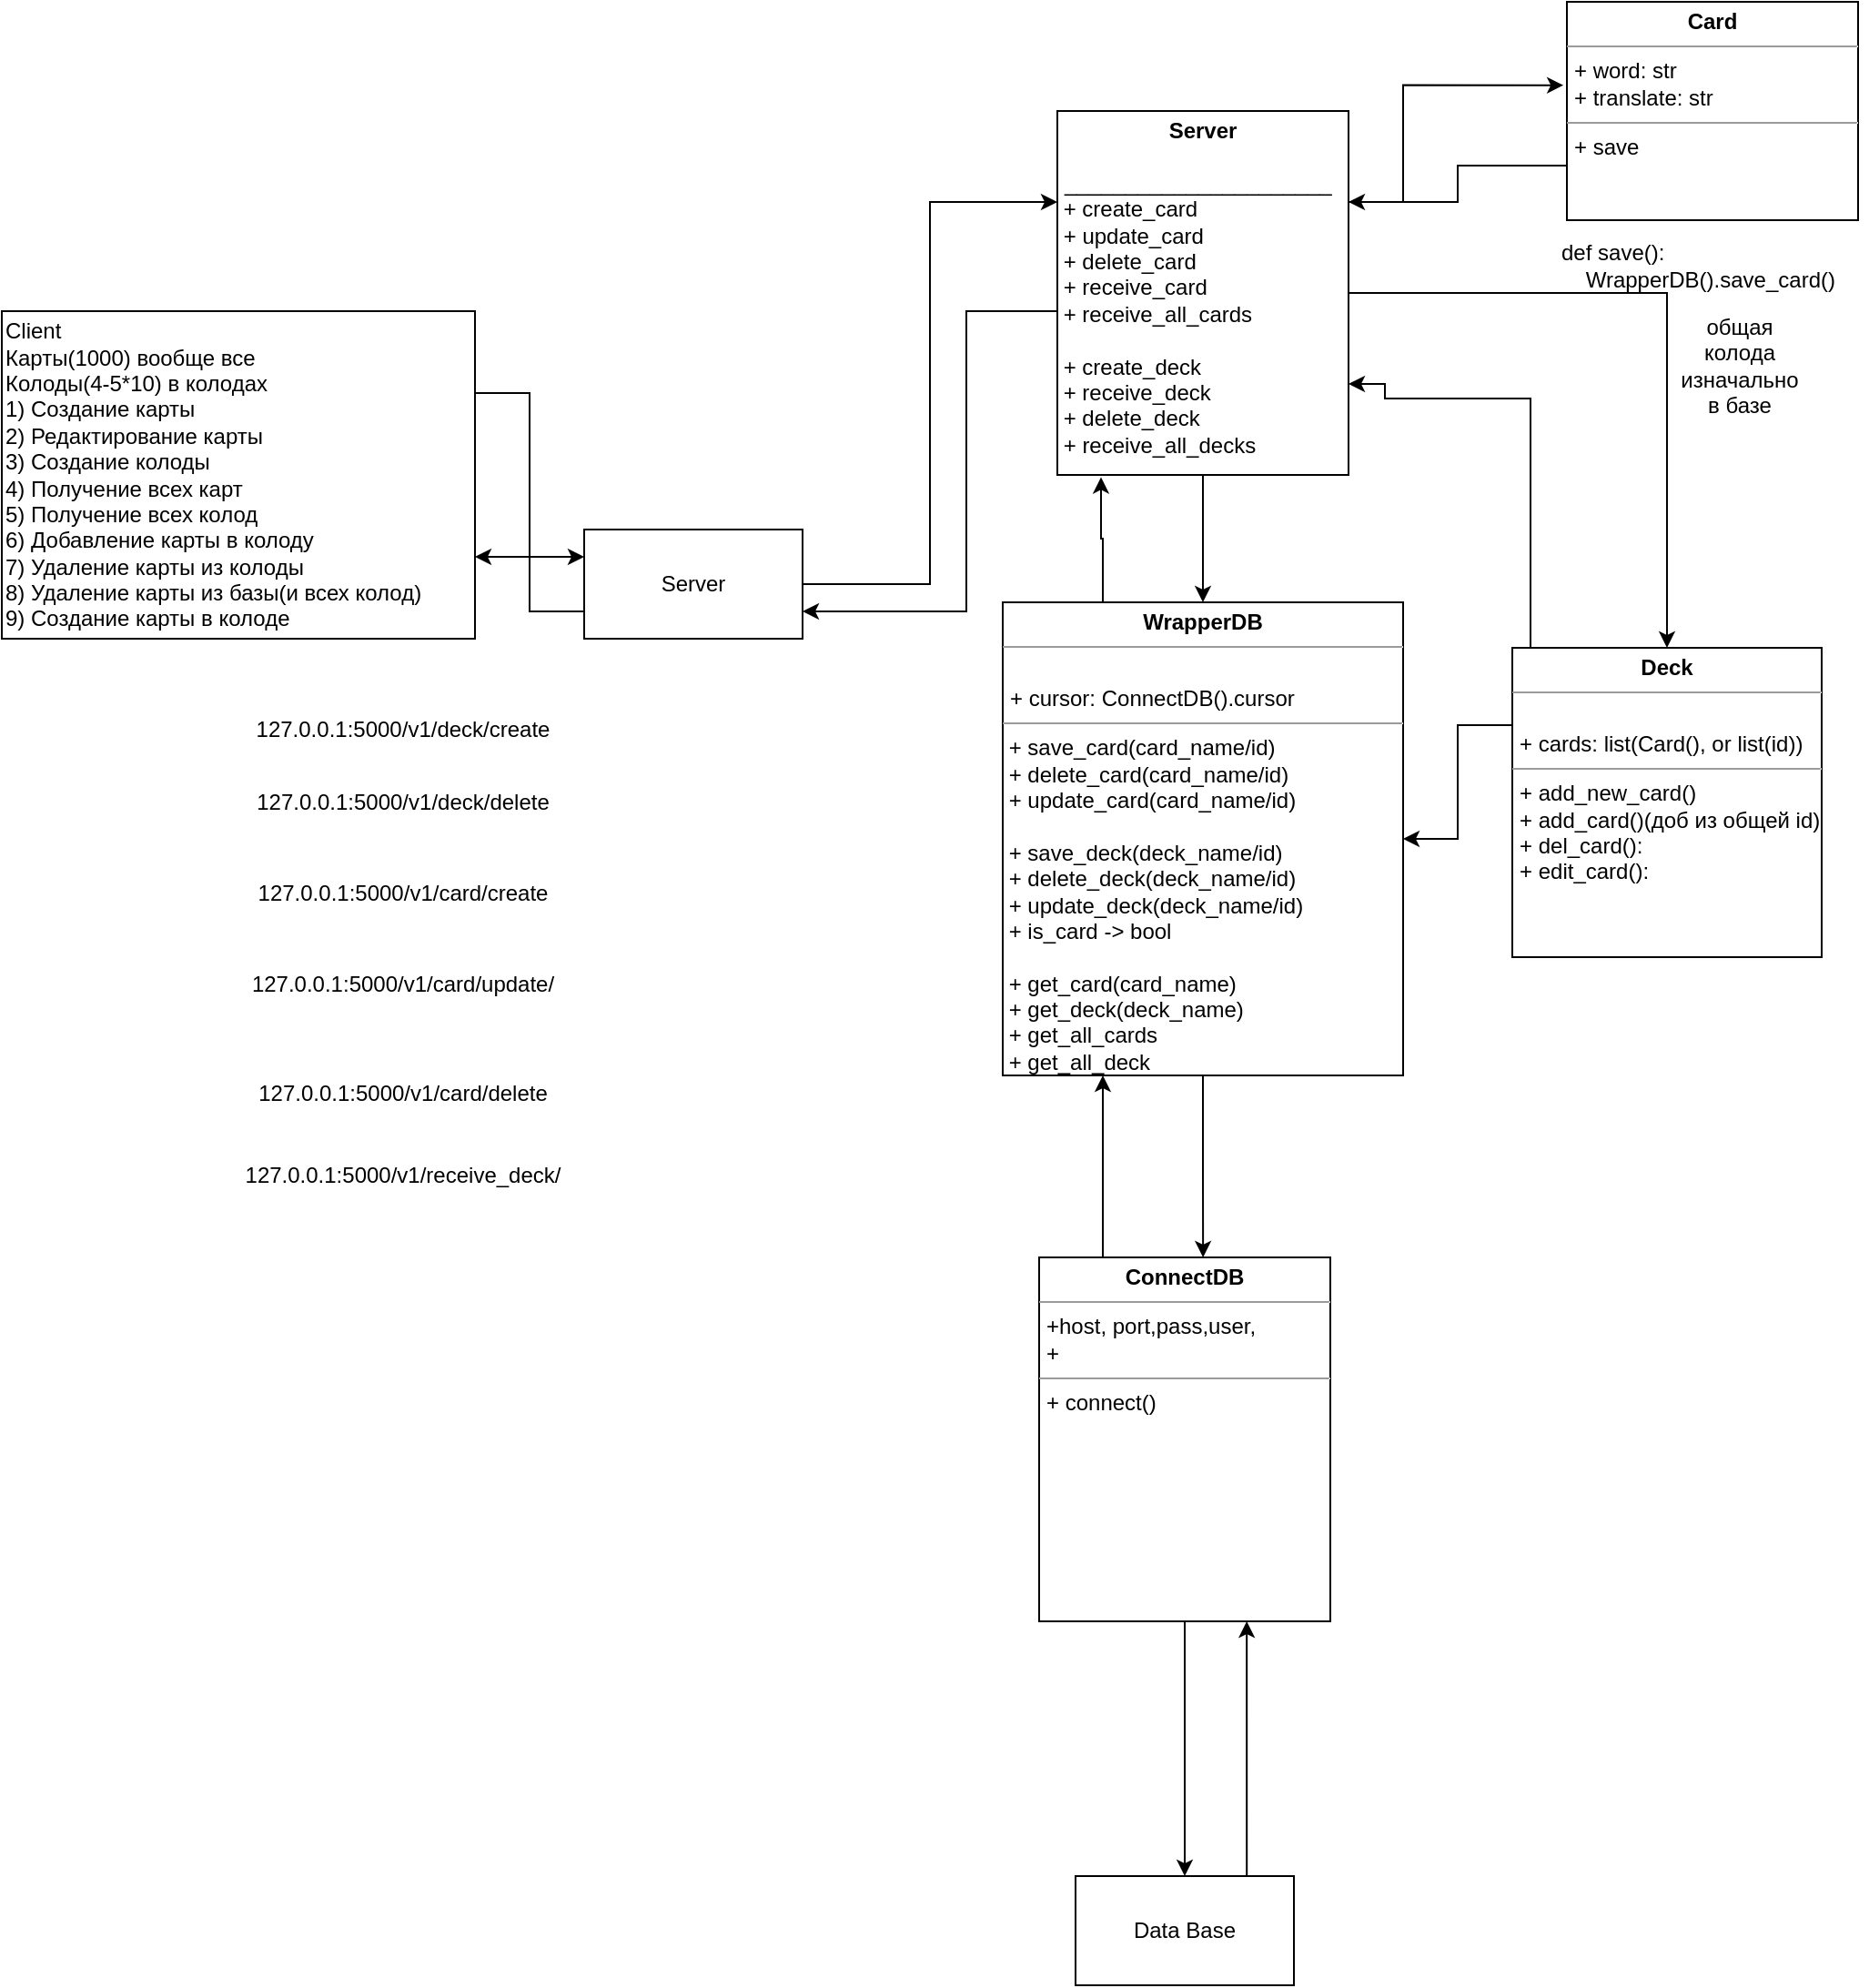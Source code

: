 <mxfile version="13.0.3" type="device" pages="2"><diagram id="eucdo1neErXnphnK4hR0" name="Page-1"><mxGraphModel dx="1609" dy="1968" grid="1" gridSize="10" guides="1" tooltips="1" connect="1" arrows="1" fold="1" page="1" pageScale="1" pageWidth="827" pageHeight="1169" math="0" shadow="0"><root><mxCell id="0"/><mxCell id="1" parent="0"/><mxCell id="uU44FUTXXRsyeOd23k9M-5" style="edgeStyle=orthogonalEdgeStyle;rounded=0;orthogonalLoop=1;jettySize=auto;html=1;exitX=0;exitY=0.75;exitDx=0;exitDy=0;entryX=1;entryY=0.25;entryDx=0;entryDy=0;" parent="1" source="NTvZQlj3zjNL8in7DhiT-2" target="sybAFkDqW6h36PpO3waX-2" edge="1"><mxGeometry relative="1" as="geometry"/></mxCell><mxCell id="NTvZQlj3zjNL8in7DhiT-2" value="&lt;p style=&quot;margin: 0px ; margin-top: 4px ; text-align: center&quot;&gt;&lt;b&gt;Card&lt;/b&gt;&lt;/p&gt;&lt;hr size=&quot;1&quot;&gt;&lt;p style=&quot;margin: 0px ; margin-left: 4px&quot;&gt;+ word: str&lt;/p&gt;&lt;p style=&quot;margin: 0px ; margin-left: 4px&quot;&gt;+ translate: str&lt;/p&gt;&lt;hr size=&quot;1&quot;&gt;&lt;p style=&quot;margin: 0px ; margin-left: 4px&quot;&gt;+ save&lt;/p&gt;&lt;p style=&quot;margin: 0px ; margin-left: 4px&quot;&gt;&lt;br&gt;&lt;/p&gt;&lt;p style=&quot;margin: 0px ; margin-left: 4px&quot;&gt;&lt;br&gt;&lt;/p&gt;" style="verticalAlign=top;align=left;overflow=fill;fontSize=12;fontFamily=Helvetica;html=1;" parent="1" vertex="1"><mxGeometry x="680" y="-70" width="160" height="120" as="geometry"/></mxCell><mxCell id="uU44FUTXXRsyeOd23k9M-4" style="edgeStyle=orthogonalEdgeStyle;rounded=0;orthogonalLoop=1;jettySize=auto;html=1;exitX=0;exitY=0.25;exitDx=0;exitDy=0;" parent="1" source="i8y_xNCt3jrmdnoxHZxu-2" target="wysW5aFnZcR9FsccUHIx-1" edge="1"><mxGeometry relative="1" as="geometry"><mxPoint x="640" y="290" as="targetPoint"/></mxGeometry></mxCell><mxCell id="uU44FUTXXRsyeOd23k9M-7" style="edgeStyle=orthogonalEdgeStyle;rounded=0;orthogonalLoop=1;jettySize=auto;html=1;exitX=0;exitY=0;exitDx=0;exitDy=0;entryX=1;entryY=0.75;entryDx=0;entryDy=0;" parent="1" source="i8y_xNCt3jrmdnoxHZxu-2" target="sybAFkDqW6h36PpO3waX-2" edge="1"><mxGeometry relative="1" as="geometry"><Array as="points"><mxPoint x="660" y="285"/><mxPoint x="660" y="148"/><mxPoint x="580" y="148"/><mxPoint x="580" y="140"/></Array></mxGeometry></mxCell><mxCell id="i8y_xNCt3jrmdnoxHZxu-2" value="&lt;p style=&quot;margin: 0px ; margin-top: 4px ; text-align: center&quot;&gt;&lt;b&gt;Deck&lt;/b&gt;&lt;/p&gt;&lt;hr size=&quot;1&quot;&gt;&lt;p style=&quot;margin: 0px ; margin-left: 4px&quot;&gt;&lt;br&gt;&lt;/p&gt;&lt;p style=&quot;margin: 0px ; margin-left: 4px&quot;&gt;+ cards: list(Card(), or list(id))&lt;/p&gt;&lt;hr size=&quot;1&quot;&gt;&lt;p style=&quot;margin: 0px ; margin-left: 4px&quot;&gt;+ add_new_card()&lt;/p&gt;&lt;p style=&quot;margin: 0px ; margin-left: 4px&quot;&gt;+ add_card()(доб из общей id):&lt;/p&gt;&lt;p style=&quot;margin: 0px ; margin-left: 4px&quot;&gt;+ del_card():&lt;/p&gt;&lt;p style=&quot;margin: 0px ; margin-left: 4px&quot;&gt;+ edit_card():&lt;/p&gt;" style="verticalAlign=top;align=left;overflow=fill;fontSize=12;fontFamily=Helvetica;html=1;" parent="1" vertex="1"><mxGeometry x="650" y="285" width="170" height="170" as="geometry"/></mxCell><mxCell id="wysW5aFnZcR9FsccUHIx-16" style="edgeStyle=orthogonalEdgeStyle;rounded=0;orthogonalLoop=1;jettySize=auto;html=1;exitX=0.5;exitY=1;exitDx=0;exitDy=0;" parent="1" source="sybAFkDqW6h36PpO3waX-2" target="wysW5aFnZcR9FsccUHIx-1" edge="1"><mxGeometry relative="1" as="geometry"/></mxCell><mxCell id="wysW5aFnZcR9FsccUHIx-18" style="edgeStyle=orthogonalEdgeStyle;rounded=0;orthogonalLoop=1;jettySize=auto;html=1;exitX=0;exitY=0.5;exitDx=0;exitDy=0;entryX=1;entryY=0.75;entryDx=0;entryDy=0;" parent="1" source="sybAFkDqW6h36PpO3waX-2" target="wysW5aFnZcR9FsccUHIx-6" edge="1"><mxGeometry relative="1" as="geometry"><Array as="points"><mxPoint x="350" y="100"/><mxPoint x="350" y="265"/></Array></mxGeometry></mxCell><mxCell id="wysW5aFnZcR9FsccUHIx-19" style="edgeStyle=orthogonalEdgeStyle;rounded=0;orthogonalLoop=1;jettySize=auto;html=1;exitX=1;exitY=0.5;exitDx=0;exitDy=0;entryX=-0.012;entryY=0.382;entryDx=0;entryDy=0;entryPerimeter=0;" parent="1" source="sybAFkDqW6h36PpO3waX-2" target="NTvZQlj3zjNL8in7DhiT-2" edge="1"><mxGeometry relative="1" as="geometry"><Array as="points"><mxPoint x="560" y="40"/><mxPoint x="590" y="40"/><mxPoint x="590" y="-24"/></Array></mxGeometry></mxCell><mxCell id="uU44FUTXXRsyeOd23k9M-8" style="edgeStyle=orthogonalEdgeStyle;rounded=0;orthogonalLoop=1;jettySize=auto;html=1;exitX=1;exitY=0.5;exitDx=0;exitDy=0;entryX=0.5;entryY=0;entryDx=0;entryDy=0;" parent="1" source="sybAFkDqW6h36PpO3waX-2" target="i8y_xNCt3jrmdnoxHZxu-2" edge="1"><mxGeometry relative="1" as="geometry"/></mxCell><mxCell id="sybAFkDqW6h36PpO3waX-2" value="&lt;p style=&quot;margin: 4px 0px 0px ; text-align: center&quot;&gt;&lt;b&gt;Server&lt;/b&gt;&lt;/p&gt;&lt;p style=&quot;margin: 0px 0px 0px 4px&quot;&gt;&lt;br&gt;&lt;/p&gt;&lt;p style=&quot;margin: 0px 0px 0px 4px&quot;&gt;______________________&lt;/p&gt;&lt;span style=&quot;text-align: center&quot;&gt;&amp;nbsp;+ create_card&lt;br&gt;&amp;nbsp;+&amp;nbsp;&lt;/span&gt;&lt;span style=&quot;text-align: center&quot;&gt;update_card&lt;br&gt;&lt;/span&gt;&lt;span style=&quot;text-align: center&quot;&gt;&amp;nbsp;+ delete_card&lt;br&gt;&amp;nbsp;+ receive_card&lt;br&gt;&amp;nbsp;+ receive_all_cards&lt;br&gt;&lt;br&gt;&amp;nbsp;+ create_deck&lt;br&gt;&amp;nbsp;+ receive_deck&lt;br&gt;&lt;/span&gt;&lt;span style=&quot;text-align: center&quot;&gt;&amp;nbsp;+ delete_deck&lt;br&gt;&amp;nbsp;+&amp;nbsp;&lt;/span&gt;&lt;span style=&quot;text-align: center&quot;&gt;receive_all_decks&lt;/span&gt;&lt;span style=&quot;text-align: center&quot;&gt;&lt;br&gt;&lt;/span&gt;&lt;span style=&quot;text-align: center&quot;&gt;&lt;br&gt;&lt;br&gt;&lt;br&gt;&lt;/span&gt;" style="verticalAlign=top;align=left;overflow=fill;fontSize=12;fontFamily=Helvetica;html=1;" parent="1" vertex="1"><mxGeometry x="400" y="-10" width="160" height="200" as="geometry"/></mxCell><mxCell id="wysW5aFnZcR9FsccUHIx-9" style="edgeStyle=orthogonalEdgeStyle;rounded=0;orthogonalLoop=1;jettySize=auto;html=1;exitX=0.5;exitY=1;exitDx=0;exitDy=0;entryX=0.5;entryY=0;entryDx=0;entryDy=0;" parent="1" source="wC7Jd6kwsFq3zcoZZFFZ-1" target="wysW5aFnZcR9FsccUHIx-8" edge="1"><mxGeometry relative="1" as="geometry"/></mxCell><mxCell id="wysW5aFnZcR9FsccUHIx-14" style="edgeStyle=orthogonalEdgeStyle;rounded=0;orthogonalLoop=1;jettySize=auto;html=1;exitX=0.25;exitY=0;exitDx=0;exitDy=0;entryX=0.25;entryY=1;entryDx=0;entryDy=0;" parent="1" source="wC7Jd6kwsFq3zcoZZFFZ-1" target="wysW5aFnZcR9FsccUHIx-1" edge="1"><mxGeometry relative="1" as="geometry"><Array as="points"><mxPoint x="425" y="620"/></Array></mxGeometry></mxCell><mxCell id="wC7Jd6kwsFq3zcoZZFFZ-1" value="&lt;p style=&quot;margin: 0px ; margin-top: 4px ; text-align: center&quot;&gt;&lt;b&gt;ConnectDB&lt;/b&gt;&lt;/p&gt;&lt;hr size=&quot;1&quot;&gt;&lt;p style=&quot;margin: 0px ; margin-left: 4px&quot;&gt;+host, port,pass,user,&lt;/p&gt;&lt;p style=&quot;margin: 0px ; margin-left: 4px&quot;&gt;+&lt;/p&gt;&lt;hr size=&quot;1&quot;&gt;&lt;p style=&quot;margin: 0px ; margin-left: 4px&quot;&gt;+ connect()&lt;/p&gt;&lt;p style=&quot;margin: 0px ; margin-left: 4px&quot;&gt;&lt;br&gt;&lt;/p&gt;" style="verticalAlign=top;align=left;overflow=fill;fontSize=12;fontFamily=Helvetica;html=1;" parent="1" vertex="1"><mxGeometry x="390" y="620" width="160" height="200" as="geometry"/></mxCell><mxCell id="wysW5aFnZcR9FsccUHIx-15" style="edgeStyle=orthogonalEdgeStyle;rounded=0;orthogonalLoop=1;jettySize=auto;html=1;exitX=0.5;exitY=1;exitDx=0;exitDy=0;entryX=0.563;entryY=0;entryDx=0;entryDy=0;entryPerimeter=0;" parent="1" source="wysW5aFnZcR9FsccUHIx-1" target="wC7Jd6kwsFq3zcoZZFFZ-1" edge="1"><mxGeometry relative="1" as="geometry"/></mxCell><mxCell id="uU44FUTXXRsyeOd23k9M-2" style="edgeStyle=orthogonalEdgeStyle;rounded=0;orthogonalLoop=1;jettySize=auto;html=1;exitX=0.25;exitY=0;exitDx=0;exitDy=0;entryX=0.15;entryY=1.006;entryDx=0;entryDy=0;entryPerimeter=0;" parent="1" source="wysW5aFnZcR9FsccUHIx-1" target="sybAFkDqW6h36PpO3waX-2" edge="1"><mxGeometry relative="1" as="geometry"/></mxCell><mxCell id="wysW5aFnZcR9FsccUHIx-1" value="&lt;p style=&quot;margin: 4px 0px 0px ; text-align: center&quot;&gt;&lt;b&gt;WrapperDB&lt;/b&gt;&lt;/p&gt;&lt;hr size=&quot;1&quot;&gt;&lt;p style=&quot;margin: 0px 0px 0px 4px&quot;&gt;&lt;br&gt;&lt;/p&gt;&lt;p style=&quot;margin: 0px 0px 0px 4px&quot;&gt;+ cursor: ConnectDB().cursor&lt;/p&gt;&lt;hr size=&quot;1&quot;&gt;&lt;p style=&quot;margin: 0px 0px 0px 4px&quot;&gt;&lt;/p&gt;&lt;span style=&quot;text-align: center&quot;&gt;&amp;nbsp;+ save_card(card_name/id)&lt;br&gt;&amp;nbsp;+ delete_card(card_name/id)&lt;br&gt;&amp;nbsp;+ update_card(card_name/id)&lt;br&gt;&lt;br&gt;&lt;/span&gt;&lt;span style=&quot;text-align: center&quot;&gt;&amp;nbsp;+ save_deck(deck_name/id)&lt;/span&gt;&lt;br style=&quot;text-align: center&quot;&gt;&lt;span style=&quot;text-align: center&quot;&gt;&amp;nbsp;+ delete_deck(deck_name/id)&lt;/span&gt;&lt;br style=&quot;text-align: center&quot;&gt;&lt;span style=&quot;text-align: center&quot;&gt;&amp;nbsp;+ update_deck(deck_name/id)&lt;br&gt;&amp;nbsp;+ is_card -&amp;gt; bool&lt;br&gt;&lt;/span&gt;&lt;span style=&quot;text-align: center&quot;&gt;&lt;br&gt;&amp;nbsp;+ get_card(card_name)&lt;br&gt;&amp;nbsp;+ get_deck(deck_name)&lt;br&gt;&amp;nbsp;+ get_all_cards&lt;br&gt;&amp;nbsp;+ get_all_deck&lt;br&gt;&lt;br&gt;&lt;/span&gt;" style="verticalAlign=top;align=left;overflow=fill;fontSize=12;fontFamily=Helvetica;html=1;" parent="1" vertex="1"><mxGeometry x="370" y="260" width="220" height="260" as="geometry"/></mxCell><mxCell id="wysW5aFnZcR9FsccUHIx-17" style="edgeStyle=orthogonalEdgeStyle;rounded=0;orthogonalLoop=1;jettySize=auto;html=1;exitX=1;exitY=0.5;exitDx=0;exitDy=0;entryX=0;entryY=0.25;entryDx=0;entryDy=0;" parent="1" source="wysW5aFnZcR9FsccUHIx-6" target="sybAFkDqW6h36PpO3waX-2" edge="1"><mxGeometry relative="1" as="geometry"/></mxCell><mxCell id="wysW5aFnZcR9FsccUHIx-25" style="edgeStyle=orthogonalEdgeStyle;rounded=0;orthogonalLoop=1;jettySize=auto;html=1;exitX=0;exitY=0.75;exitDx=0;exitDy=0;entryX=1;entryY=0.75;entryDx=0;entryDy=0;" parent="1" source="wysW5aFnZcR9FsccUHIx-6" target="wysW5aFnZcR9FsccUHIx-23" edge="1"><mxGeometry relative="1" as="geometry"/></mxCell><mxCell id="wysW5aFnZcR9FsccUHIx-6" value="Server" style="rounded=0;whiteSpace=wrap;html=1;" parent="1" vertex="1"><mxGeometry x="140" y="220" width="120" height="60" as="geometry"/></mxCell><mxCell id="wysW5aFnZcR9FsccUHIx-13" style="edgeStyle=orthogonalEdgeStyle;rounded=0;orthogonalLoop=1;jettySize=auto;html=1;exitX=0.75;exitY=0;exitDx=0;exitDy=0;entryX=0.713;entryY=1;entryDx=0;entryDy=0;entryPerimeter=0;" parent="1" source="wysW5aFnZcR9FsccUHIx-8" target="wC7Jd6kwsFq3zcoZZFFZ-1" edge="1"><mxGeometry relative="1" as="geometry"><mxPoint x="510" y="640" as="targetPoint"/><Array as="points"><mxPoint x="504" y="960"/></Array></mxGeometry></mxCell><mxCell id="wysW5aFnZcR9FsccUHIx-8" value="Data Base" style="rounded=0;whiteSpace=wrap;html=1;" parent="1" vertex="1"><mxGeometry x="410" y="960" width="120" height="60" as="geometry"/></mxCell><mxCell id="wysW5aFnZcR9FsccUHIx-24" style="edgeStyle=orthogonalEdgeStyle;rounded=0;orthogonalLoop=1;jettySize=auto;html=1;exitX=1;exitY=0.25;exitDx=0;exitDy=0;entryX=0;entryY=0.25;entryDx=0;entryDy=0;" parent="1" source="wysW5aFnZcR9FsccUHIx-23" target="wysW5aFnZcR9FsccUHIx-6" edge="1"><mxGeometry relative="1" as="geometry"/></mxCell><mxCell id="wysW5aFnZcR9FsccUHIx-23" value="Client&lt;br&gt;Карты(1000) вообще все&lt;br&gt;Колоды(4-5*10) в колодах&lt;br&gt;1) Создание карты&lt;br&gt;2) Редактирование карты&lt;br&gt;3) Создание колоды&lt;br&gt;4) Получение всех карт&lt;br&gt;5) Получение всех колод&lt;br&gt;6) Добавление карты в колоду&lt;br&gt;7) Удаление карты из колоды&lt;br&gt;8) Удаление карты из базы(и всех колод)&lt;br&gt;9) Создание карты в колоде" style="rounded=0;whiteSpace=wrap;html=1;align=left;" parent="1" vertex="1"><mxGeometry x="-180" y="100" width="260" height="180" as="geometry"/></mxCell><mxCell id="XnjrlrT4u8piPQhCCXiu-2" value="127.0.0.1:5000/v1/deck/create" style="text;html=1;align=center;verticalAlign=middle;resizable=0;points=[];autosize=1;" parent="1" vertex="1"><mxGeometry x="-50" y="320" width="180" height="20" as="geometry"/></mxCell><mxCell id="aZZVpY4cJgxuz8zRKZb4-1" value="127.0.0.1:5000/v1/deck/delete" style="text;html=1;align=center;verticalAlign=middle;resizable=0;points=[];autosize=1;" parent="1" vertex="1"><mxGeometry x="-50" y="360" width="180" height="20" as="geometry"/></mxCell><mxCell id="_jdlsYeLBGhyyqIdNpy4-1" value="127.0.0.1:5000/v1/card/create" style="text;html=1;align=center;verticalAlign=middle;resizable=0;points=[];autosize=1;" parent="1" vertex="1"><mxGeometry x="-45" y="410" width="170" height="20" as="geometry"/></mxCell><mxCell id="_jdlsYeLBGhyyqIdNpy4-2" value="127.0.0.1:5000/v1/card/update/" style="text;html=1;align=center;verticalAlign=middle;resizable=0;points=[];autosize=1;" parent="1" vertex="1"><mxGeometry x="-50" y="460" width="180" height="20" as="geometry"/></mxCell><mxCell id="_jdlsYeLBGhyyqIdNpy4-3" value="127.0.0.1:5000/v1/card/delete" style="text;html=1;align=center;verticalAlign=middle;resizable=0;points=[];autosize=1;" parent="1" vertex="1"><mxGeometry x="-45" y="520" width="170" height="20" as="geometry"/></mxCell><mxCell id="jXqQr5kmhb5iDpeg4pld-1" value="127.0.0.1:5000/v1/receive_deck/" style="text;html=1;align=center;verticalAlign=middle;resizable=0;points=[];autosize=1;" parent="1" vertex="1"><mxGeometry x="-55" y="565" width="190" height="20" as="geometry"/></mxCell><mxCell id="F5BIW7gVzeqmvm-fEst8-2" value="общая колода изначально в базе" style="text;html=1;strokeColor=none;fillColor=none;align=center;verticalAlign=middle;whiteSpace=wrap;rounded=0;" parent="1" vertex="1"><mxGeometry x="740" y="100" width="70" height="60" as="geometry"/></mxCell><mxCell id="uU44FUTXXRsyeOd23k9M-1" value="def save():&lt;br&gt;&amp;nbsp; &amp;nbsp; WrapperDB().save_card()" style="text;html=1;align=left;verticalAlign=middle;resizable=0;points=[];autosize=1;" parent="1" vertex="1"><mxGeometry x="675" y="60" width="170" height="30" as="geometry"/></mxCell></root></mxGraphModel></diagram><diagram id="kuIz1HHznERP4AXnAwUQ" name="Page-2"><mxGraphModel dx="946" dy="619" grid="1" gridSize="10" guides="1" tooltips="1" connect="1" arrows="1" fold="1" page="1" pageScale="1" pageWidth="827" pageHeight="1169" math="0" shadow="0"><root><mxCell id="Dz6s-0cJWULefB3pAvsR-0"/><mxCell id="Dz6s-0cJWULefB3pAvsR-1" parent="Dz6s-0cJWULefB3pAvsR-0"/><mxCell id="Dz6s-0cJWULefB3pAvsR-2" value="" style="rounded=0;whiteSpace=wrap;html=1;" parent="Dz6s-0cJWULefB3pAvsR-1" vertex="1"><mxGeometry x="260" y="170" width="210" height="240" as="geometry"/></mxCell><mxCell id="q3lfp0yzJT2RA8fbRQdQ-3" value="&lt;ol&gt;&lt;li style=&quot;text-align: left&quot;&gt;&amp;nbsp;Создаём колоду&lt;/li&gt;&lt;li style=&quot;text-align: left&quot;&gt;Добавляем карты&lt;/li&gt;&lt;li style=&quot;text-align: left&quot;&gt;&lt;br&gt;&lt;/li&gt;&lt;li style=&quot;text-align: left&quot;&gt;&lt;br&gt;&lt;/li&gt;&lt;/ol&gt;" style="text;html=1;align=center;verticalAlign=middle;resizable=0;points=[];autosize=1;" parent="Dz6s-0cJWULefB3pAvsR-1" vertex="1"><mxGeometry x="505" y="176" width="160" height="90" as="geometry"/></mxCell><mxCell id="q3lfp0yzJT2RA8fbRQdQ-4" value="Создание:" style="text;html=1;align=center;verticalAlign=middle;resizable=0;points=[];autosize=1;" parent="Dz6s-0cJWULefB3pAvsR-1" vertex="1"><mxGeometry x="568" y="160" width="70" height="20" as="geometry"/></mxCell><mxCell id="q3lfp0yzJT2RA8fbRQdQ-5" value="Обучение:" style="text;html=1;align=center;verticalAlign=middle;resizable=0;points=[];autosize=1;" parent="Dz6s-0cJWULefB3pAvsR-1" vertex="1"><mxGeometry x="780" y="156" width="70" height="20" as="geometry"/></mxCell><mxCell id="q3lfp0yzJT2RA8fbRQdQ-6" value="&lt;ol&gt;&lt;li style=&quot;text-align: left&quot;&gt;Выбираем колоду&lt;/li&gt;&lt;li style=&quot;text-align: left&quot;&gt;Начинаем обучение&lt;/li&gt;&lt;li style=&quot;text-align: left&quot;&gt;Помечаем выученные карты&lt;/li&gt;&lt;/ol&gt;" style="text;html=1;align=center;verticalAlign=middle;resizable=0;points=[];autosize=1;" parent="Dz6s-0cJWULefB3pAvsR-1" vertex="1"><mxGeometry x="690" y="179" width="220" height="70" as="geometry"/></mxCell><mxCell id="mnxoC6d0SB4Nsjb3JOGz-7" style="edgeStyle=orthogonalEdgeStyle;rounded=0;orthogonalLoop=1;jettySize=auto;html=1;exitX=0;exitY=0;exitDx=0;exitDy=150;exitPerimeter=0;entryX=0.25;entryY=1;entryDx=0;entryDy=0;" parent="Dz6s-0cJWULefB3pAvsR-1" source="B_Y9WW8ybCvfJZKya5lz-0" target="mnxoC6d0SB4Nsjb3JOGz-4" edge="1"><mxGeometry relative="1" as="geometry"/></mxCell><mxCell id="B_Y9WW8ybCvfJZKya5lz-0" value="Server" style="verticalAlign=top;align=left;spacingTop=8;spacingLeft=2;spacingRight=12;shape=cube;size=10;direction=south;fontStyle=4;html=1;" parent="Dz6s-0cJWULefB3pAvsR-1" vertex="1"><mxGeometry x="580" y="610" width="310" height="270" as="geometry"/></mxCell><mxCell id="B_Y9WW8ybCvfJZKya5lz-2" style="edgeStyle=orthogonalEdgeStyle;rounded=0;orthogonalLoop=1;jettySize=auto;html=1;exitX=1;exitY=0.5;exitDx=0;exitDy=0;entryX=0;entryY=0;entryDx=140;entryDy=310;entryPerimeter=0;" parent="Dz6s-0cJWULefB3pAvsR-1" source="B_Y9WW8ybCvfJZKya5lz-1" target="B_Y9WW8ybCvfJZKya5lz-0" edge="1"><mxGeometry relative="1" as="geometry"/></mxCell><mxCell id="B_Y9WW8ybCvfJZKya5lz-1" value="Client" style="html=1;" parent="Dz6s-0cJWULefB3pAvsR-1" vertex="1"><mxGeometry x="238" y="700" width="110" height="100" as="geometry"/></mxCell><mxCell id="B_Y9WW8ybCvfJZKya5lz-3" value="колода" style="text;html=1;align=center;verticalAlign=middle;resizable=0;points=[];autosize=1;" parent="Dz6s-0cJWULefB3pAvsR-1" vertex="1"><mxGeometry x="422" y="716" width="60" height="20" as="geometry"/></mxCell><mxCell id="AekpED5HqiD7-3mBzQVM-0" value="127.0.0.1:5000/v1/receive_deck/" style="text;html=1;align=center;verticalAlign=middle;resizable=0;points=[];autosize=1;" parent="Dz6s-0cJWULefB3pAvsR-1" vertex="1"><mxGeometry x="385" y="676" width="190" height="20" as="geometry"/></mxCell><mxCell id="AekpED5HqiD7-3mBzQVM-1" value="json():{&quot;name_deck&quot;: &quot;animals&quot;, &lt;br&gt;&amp;nbsp; &amp;nbsp; &amp;nbsp; &amp;nbsp; &amp;nbsp; &amp;nbsp; &quot;user_name&quot;: &quot;bob&quot;, &lt;br&gt;&amp;nbsp; &amp;nbsp; &amp;nbsp; &amp;nbsp; &amp;nbsp; &amp;nbsp; &amp;nbsp;&quot;password&quot;: &quot;qwe123&quot;}" style="text;html=1;align=left;verticalAlign=middle;resizable=0;points=[];autosize=1;" parent="Dz6s-0cJWULefB3pAvsR-1" vertex="1"><mxGeometry x="385" y="600" width="180" height="50" as="geometry"/></mxCell><mxCell id="AekpED5HqiD7-3mBzQVM-3" value="Обучение" style="text;html=1;align=center;verticalAlign=middle;resizable=0;points=[];autosize=1;" parent="Dz6s-0cJWULefB3pAvsR-1" vertex="1"><mxGeometry x="278" y="560" width="70" height="20" as="geometry"/></mxCell><mxCell id="mnxoC6d0SB4Nsjb3JOGz-5" style="edgeStyle=orthogonalEdgeStyle;rounded=0;orthogonalLoop=1;jettySize=auto;html=1;exitX=0.75;exitY=1;exitDx=0;exitDy=0;" parent="Dz6s-0cJWULefB3pAvsR-1" source="mnxoC6d0SB4Nsjb3JOGz-0" target="mnxoC6d0SB4Nsjb3JOGz-4" edge="1"><mxGeometry relative="1" as="geometry"/></mxCell><mxCell id="mnxoC6d0SB4Nsjb3JOGz-0" value="Data Base" style="html=1;" parent="Dz6s-0cJWULefB3pAvsR-1" vertex="1"><mxGeometry x="700" y="400" width="110" height="50" as="geometry"/></mxCell><mxCell id="mnxoC6d0SB4Nsjb3JOGz-3" value="" style="endArrow=classic;html=1;entryX=1;entryY=0.75;entryDx=0;entryDy=0;" parent="Dz6s-0cJWULefB3pAvsR-1" target="B_Y9WW8ybCvfJZKya5lz-1" edge="1"><mxGeometry width="50" height="50" relative="1" as="geometry"><mxPoint x="579" y="775" as="sourcePoint"/><mxPoint x="720" y="570" as="targetPoint"/></mxGeometry></mxCell><mxCell id="mnxoC6d0SB4Nsjb3JOGz-6" style="edgeStyle=orthogonalEdgeStyle;rounded=0;orthogonalLoop=1;jettySize=auto;html=1;exitX=0.5;exitY=1;exitDx=0;exitDy=0;entryX=0;entryY=0.387;entryDx=0;entryDy=0;entryPerimeter=0;" parent="Dz6s-0cJWULefB3pAvsR-1" source="mnxoC6d0SB4Nsjb3JOGz-4" target="B_Y9WW8ybCvfJZKya5lz-0" edge="1"><mxGeometry relative="1" as="geometry"/></mxCell><mxCell id="mnxoC6d0SB4Nsjb3JOGz-8" style="edgeStyle=orthogonalEdgeStyle;rounded=0;orthogonalLoop=1;jettySize=auto;html=1;exitX=0.25;exitY=0;exitDx=0;exitDy=0;entryX=0.445;entryY=1.06;entryDx=0;entryDy=0;entryPerimeter=0;" parent="Dz6s-0cJWULefB3pAvsR-1" source="mnxoC6d0SB4Nsjb3JOGz-4" target="mnxoC6d0SB4Nsjb3JOGz-0" edge="1"><mxGeometry relative="1" as="geometry"/></mxCell><mxCell id="mnxoC6d0SB4Nsjb3JOGz-4" value="WrapperDB" style="rounded=0;whiteSpace=wrap;html=1;" parent="Dz6s-0cJWULefB3pAvsR-1" vertex="1"><mxGeometry x="710" y="520" width="120" height="40" as="geometry"/></mxCell><mxCell id="mnxoC6d0SB4Nsjb3JOGz-9" value="Deck()" style="text;html=1;align=center;verticalAlign=middle;resizable=0;points=[];autosize=1;" parent="Dz6s-0cJWULefB3pAvsR-1" vertex="1"><mxGeometry x="789" y="480" width="50" height="20" as="geometry"/></mxCell><mxCell id="CBBvmj8L8bABMIMSjLVS-0" value="json():&amp;nbsp; &amp;nbsp; &amp;nbsp;{&quot;cards&quot;: [{&quot;word&quot;: &quot;translate&quot;}, .... ]&lt;br&gt;&amp;nbsp; &amp;nbsp; &amp;nbsp; &amp;nbsp; &amp;nbsp; &amp;nbsp; &amp;nbsp; &amp;nbsp; &quot;name_deck&quot;: &quot;animals&quot;}" style="text;html=1;align=left;verticalAlign=middle;resizable=0;points=[];autosize=1;" parent="Dz6s-0cJWULefB3pAvsR-1" vertex="1"><mxGeometry x="320" y="825" width="250" height="30" as="geometry"/></mxCell><mxCell id="CBBvmj8L8bABMIMSjLVS-1" style="edgeStyle=orthogonalEdgeStyle;rounded=0;orthogonalLoop=1;jettySize=auto;html=1;exitX=0;exitY=0;exitDx=0;exitDy=150;exitPerimeter=0;entryX=0.25;entryY=1;entryDx=0;entryDy=0;" parent="Dz6s-0cJWULefB3pAvsR-1" source="CBBvmj8L8bABMIMSjLVS-2" target="CBBvmj8L8bABMIMSjLVS-14" edge="1"><mxGeometry relative="1" as="geometry"/></mxCell><mxCell id="CBBvmj8L8bABMIMSjLVS-2" value="Server" style="verticalAlign=top;align=left;spacingTop=8;spacingLeft=2;spacingRight=12;shape=cube;size=10;direction=south;fontStyle=4;html=1;" parent="Dz6s-0cJWULefB3pAvsR-1" vertex="1"><mxGeometry x="1362" y="620" width="310" height="270" as="geometry"/></mxCell><mxCell id="CBBvmj8L8bABMIMSjLVS-3" style="edgeStyle=orthogonalEdgeStyle;rounded=0;orthogonalLoop=1;jettySize=auto;html=1;exitX=1;exitY=0.5;exitDx=0;exitDy=0;entryX=0;entryY=0;entryDx=140;entryDy=310;entryPerimeter=0;" parent="Dz6s-0cJWULefB3pAvsR-1" source="CBBvmj8L8bABMIMSjLVS-4" target="CBBvmj8L8bABMIMSjLVS-2" edge="1"><mxGeometry relative="1" as="geometry"/></mxCell><mxCell id="CBBvmj8L8bABMIMSjLVS-4" value="Client" style="html=1;" parent="Dz6s-0cJWULefB3pAvsR-1" vertex="1"><mxGeometry x="1020" y="710" width="110" height="100" as="geometry"/></mxCell><mxCell id="CBBvmj8L8bABMIMSjLVS-5" value="колода" style="text;html=1;align=center;verticalAlign=middle;resizable=0;points=[];autosize=1;" parent="Dz6s-0cJWULefB3pAvsR-1" vertex="1"><mxGeometry x="1204" y="726" width="60" height="20" as="geometry"/></mxCell><mxCell id="CBBvmj8L8bABMIMSjLVS-6" value="127.0.0.1:5000/v1/deck/create" style="text;html=1;align=center;verticalAlign=middle;resizable=0;points=[];autosize=1;" parent="Dz6s-0cJWULefB3pAvsR-1" vertex="1"><mxGeometry x="1144" y="890" width="180" height="20" as="geometry"/></mxCell><mxCell id="CBBvmj8L8bABMIMSjLVS-7" value="json():{&quot;name_deck&quot;: &quot;animals&quot;, &lt;br&gt;&amp;nbsp; &amp;nbsp; &amp;nbsp; &amp;nbsp; &amp;nbsp; &amp;nbsp; &quot;user_name&quot;: &quot;bob&quot;, &lt;br&gt;&amp;nbsp; &amp;nbsp; &amp;nbsp; &amp;nbsp; &amp;nbsp; &amp;nbsp; &amp;nbsp;&quot;password&quot;: &quot;qwe123&quot;}" style="text;html=1;align=left;verticalAlign=middle;resizable=0;points=[];autosize=1;" parent="Dz6s-0cJWULefB3pAvsR-1" vertex="1"><mxGeometry x="1167" y="610" width="180" height="50" as="geometry"/></mxCell><mxCell id="CBBvmj8L8bABMIMSjLVS-8" value="Cоздание" style="text;html=1;align=center;verticalAlign=middle;resizable=0;points=[];autosize=1;" parent="Dz6s-0cJWULefB3pAvsR-1" vertex="1"><mxGeometry x="1060" y="570" width="70" height="20" as="geometry"/></mxCell><mxCell id="CBBvmj8L8bABMIMSjLVS-9" style="edgeStyle=orthogonalEdgeStyle;rounded=0;orthogonalLoop=1;jettySize=auto;html=1;exitX=0.75;exitY=1;exitDx=0;exitDy=0;" parent="Dz6s-0cJWULefB3pAvsR-1" source="CBBvmj8L8bABMIMSjLVS-10" target="CBBvmj8L8bABMIMSjLVS-14" edge="1"><mxGeometry relative="1" as="geometry"/></mxCell><mxCell id="CBBvmj8L8bABMIMSjLVS-10" value="Data Base" style="html=1;" parent="Dz6s-0cJWULefB3pAvsR-1" vertex="1"><mxGeometry x="1482" y="410" width="110" height="50" as="geometry"/></mxCell><mxCell id="CBBvmj8L8bABMIMSjLVS-11" value="" style="endArrow=classic;html=1;entryX=1;entryY=0.75;entryDx=0;entryDy=0;" parent="Dz6s-0cJWULefB3pAvsR-1" target="CBBvmj8L8bABMIMSjLVS-4" edge="1"><mxGeometry width="50" height="50" relative="1" as="geometry"><mxPoint x="1361" y="785" as="sourcePoint"/><mxPoint x="1502" y="580" as="targetPoint"/></mxGeometry></mxCell><mxCell id="CBBvmj8L8bABMIMSjLVS-12" style="edgeStyle=orthogonalEdgeStyle;rounded=0;orthogonalLoop=1;jettySize=auto;html=1;exitX=0.5;exitY=1;exitDx=0;exitDy=0;entryX=0;entryY=0.387;entryDx=0;entryDy=0;entryPerimeter=0;" parent="Dz6s-0cJWULefB3pAvsR-1" source="CBBvmj8L8bABMIMSjLVS-14" target="CBBvmj8L8bABMIMSjLVS-2" edge="1"><mxGeometry relative="1" as="geometry"/></mxCell><mxCell id="CBBvmj8L8bABMIMSjLVS-13" style="edgeStyle=orthogonalEdgeStyle;rounded=0;orthogonalLoop=1;jettySize=auto;html=1;exitX=0.25;exitY=0;exitDx=0;exitDy=0;entryX=0.445;entryY=1.06;entryDx=0;entryDy=0;entryPerimeter=0;" parent="Dz6s-0cJWULefB3pAvsR-1" source="CBBvmj8L8bABMIMSjLVS-14" target="CBBvmj8L8bABMIMSjLVS-10" edge="1"><mxGeometry relative="1" as="geometry"/></mxCell><mxCell id="CBBvmj8L8bABMIMSjLVS-14" value="WrapperDB" style="rounded=0;whiteSpace=wrap;html=1;" parent="Dz6s-0cJWULefB3pAvsR-1" vertex="1"><mxGeometry x="1492" y="530" width="120" height="40" as="geometry"/></mxCell><mxCell id="CBBvmj8L8bABMIMSjLVS-15" value="Deck()" style="text;html=1;align=center;verticalAlign=middle;resizable=0;points=[];autosize=1;" parent="Dz6s-0cJWULefB3pAvsR-1" vertex="1"><mxGeometry x="1571" y="490" width="50" height="20" as="geometry"/></mxCell><mxCell id="CBBvmj8L8bABMIMSjLVS-16" value="json():&amp;nbsp; &amp;nbsp; &amp;nbsp;{&quot;word&quot;: &quot;translate&quot;}&lt;br&gt;&amp;nbsp; &amp;nbsp; &amp;nbsp; &amp;nbsp; &amp;nbsp; &amp;nbsp; &amp;nbsp; &amp;nbsp; &quot;name_deck&quot;: &quot;animals&quot;}" style="text;html=1;align=left;verticalAlign=middle;resizable=0;points=[];autosize=1;" parent="Dz6s-0cJWULefB3pAvsR-1" vertex="1"><mxGeometry x="1035" y="1040" width="200" height="30" as="geometry"/></mxCell><mxCell id="CBBvmj8L8bABMIMSjLVS-33" value="127.0.0.1:5000/v1/card/create" style="text;html=1;align=center;verticalAlign=middle;resizable=0;points=[];autosize=1;" parent="Dz6s-0cJWULefB3pAvsR-1" vertex="1"><mxGeometry x="1075" y="1010" width="170" height="20" as="geometry"/></mxCell><mxCell id="CBBvmj8L8bABMIMSjLVS-35" value="127.0.0.1:5000/v1/card/update/" style="text;html=1;align=center;verticalAlign=middle;resizable=0;points=[];autosize=1;" parent="Dz6s-0cJWULefB3pAvsR-1" vertex="1"><mxGeometry x="1302" y="1010" width="180" height="20" as="geometry"/></mxCell><mxCell id="CBBvmj8L8bABMIMSjLVS-36" value="json():&amp;nbsp; &amp;nbsp; &amp;nbsp;{&quot;title&quot;:'cat'}&lt;br&gt;&amp;nbsp; &amp;nbsp; &amp;nbsp; &amp;nbsp; &amp;nbsp; &amp;nbsp; &amp;nbsp; &amp;nbsp; &quot;name_deck&quot;: &quot;animals&quot;&lt;br&gt;&amp;nbsp; &amp;nbsp; &amp;nbsp; &amp;nbsp; &amp;nbsp; &amp;nbsp; &amp;nbsp; &amp;nbsp; &amp;nbsp;&quot;name_ru&quot;&lt;br&gt;&amp;nbsp; &amp;nbsp; &amp;nbsp; &amp;nbsp; &amp;nbsp; &amp;nbsp; &amp;nbsp; &amp;nbsp; &amp;nbsp; &quot;name_en&quot;}" style="text;html=1;align=left;verticalAlign=middle;resizable=0;points=[];autosize=1;" parent="Dz6s-0cJWULefB3pAvsR-1" vertex="1"><mxGeometry x="1292" y="1035" width="200" height="60" as="geometry"/></mxCell><mxCell id="CBBvmj8L8bABMIMSjLVS-37" value="127.0.0.1:5000/v1/deck/delete" style="text;html=1;align=center;verticalAlign=middle;resizable=0;points=[];autosize=1;" parent="Dz6s-0cJWULefB3pAvsR-1" vertex="1"><mxGeometry x="1144" y="920" width="180" height="20" as="geometry"/></mxCell><mxCell id="CBBvmj8L8bABMIMSjLVS-38" value="127.0.0.1:5000/v1/card/delete" style="text;html=1;align=center;verticalAlign=middle;resizable=0;points=[];autosize=1;" parent="Dz6s-0cJWULefB3pAvsR-1" vertex="1"><mxGeometry x="1530" y="1010" width="170" height="20" as="geometry"/></mxCell></root></mxGraphModel></diagram></mxfile>
